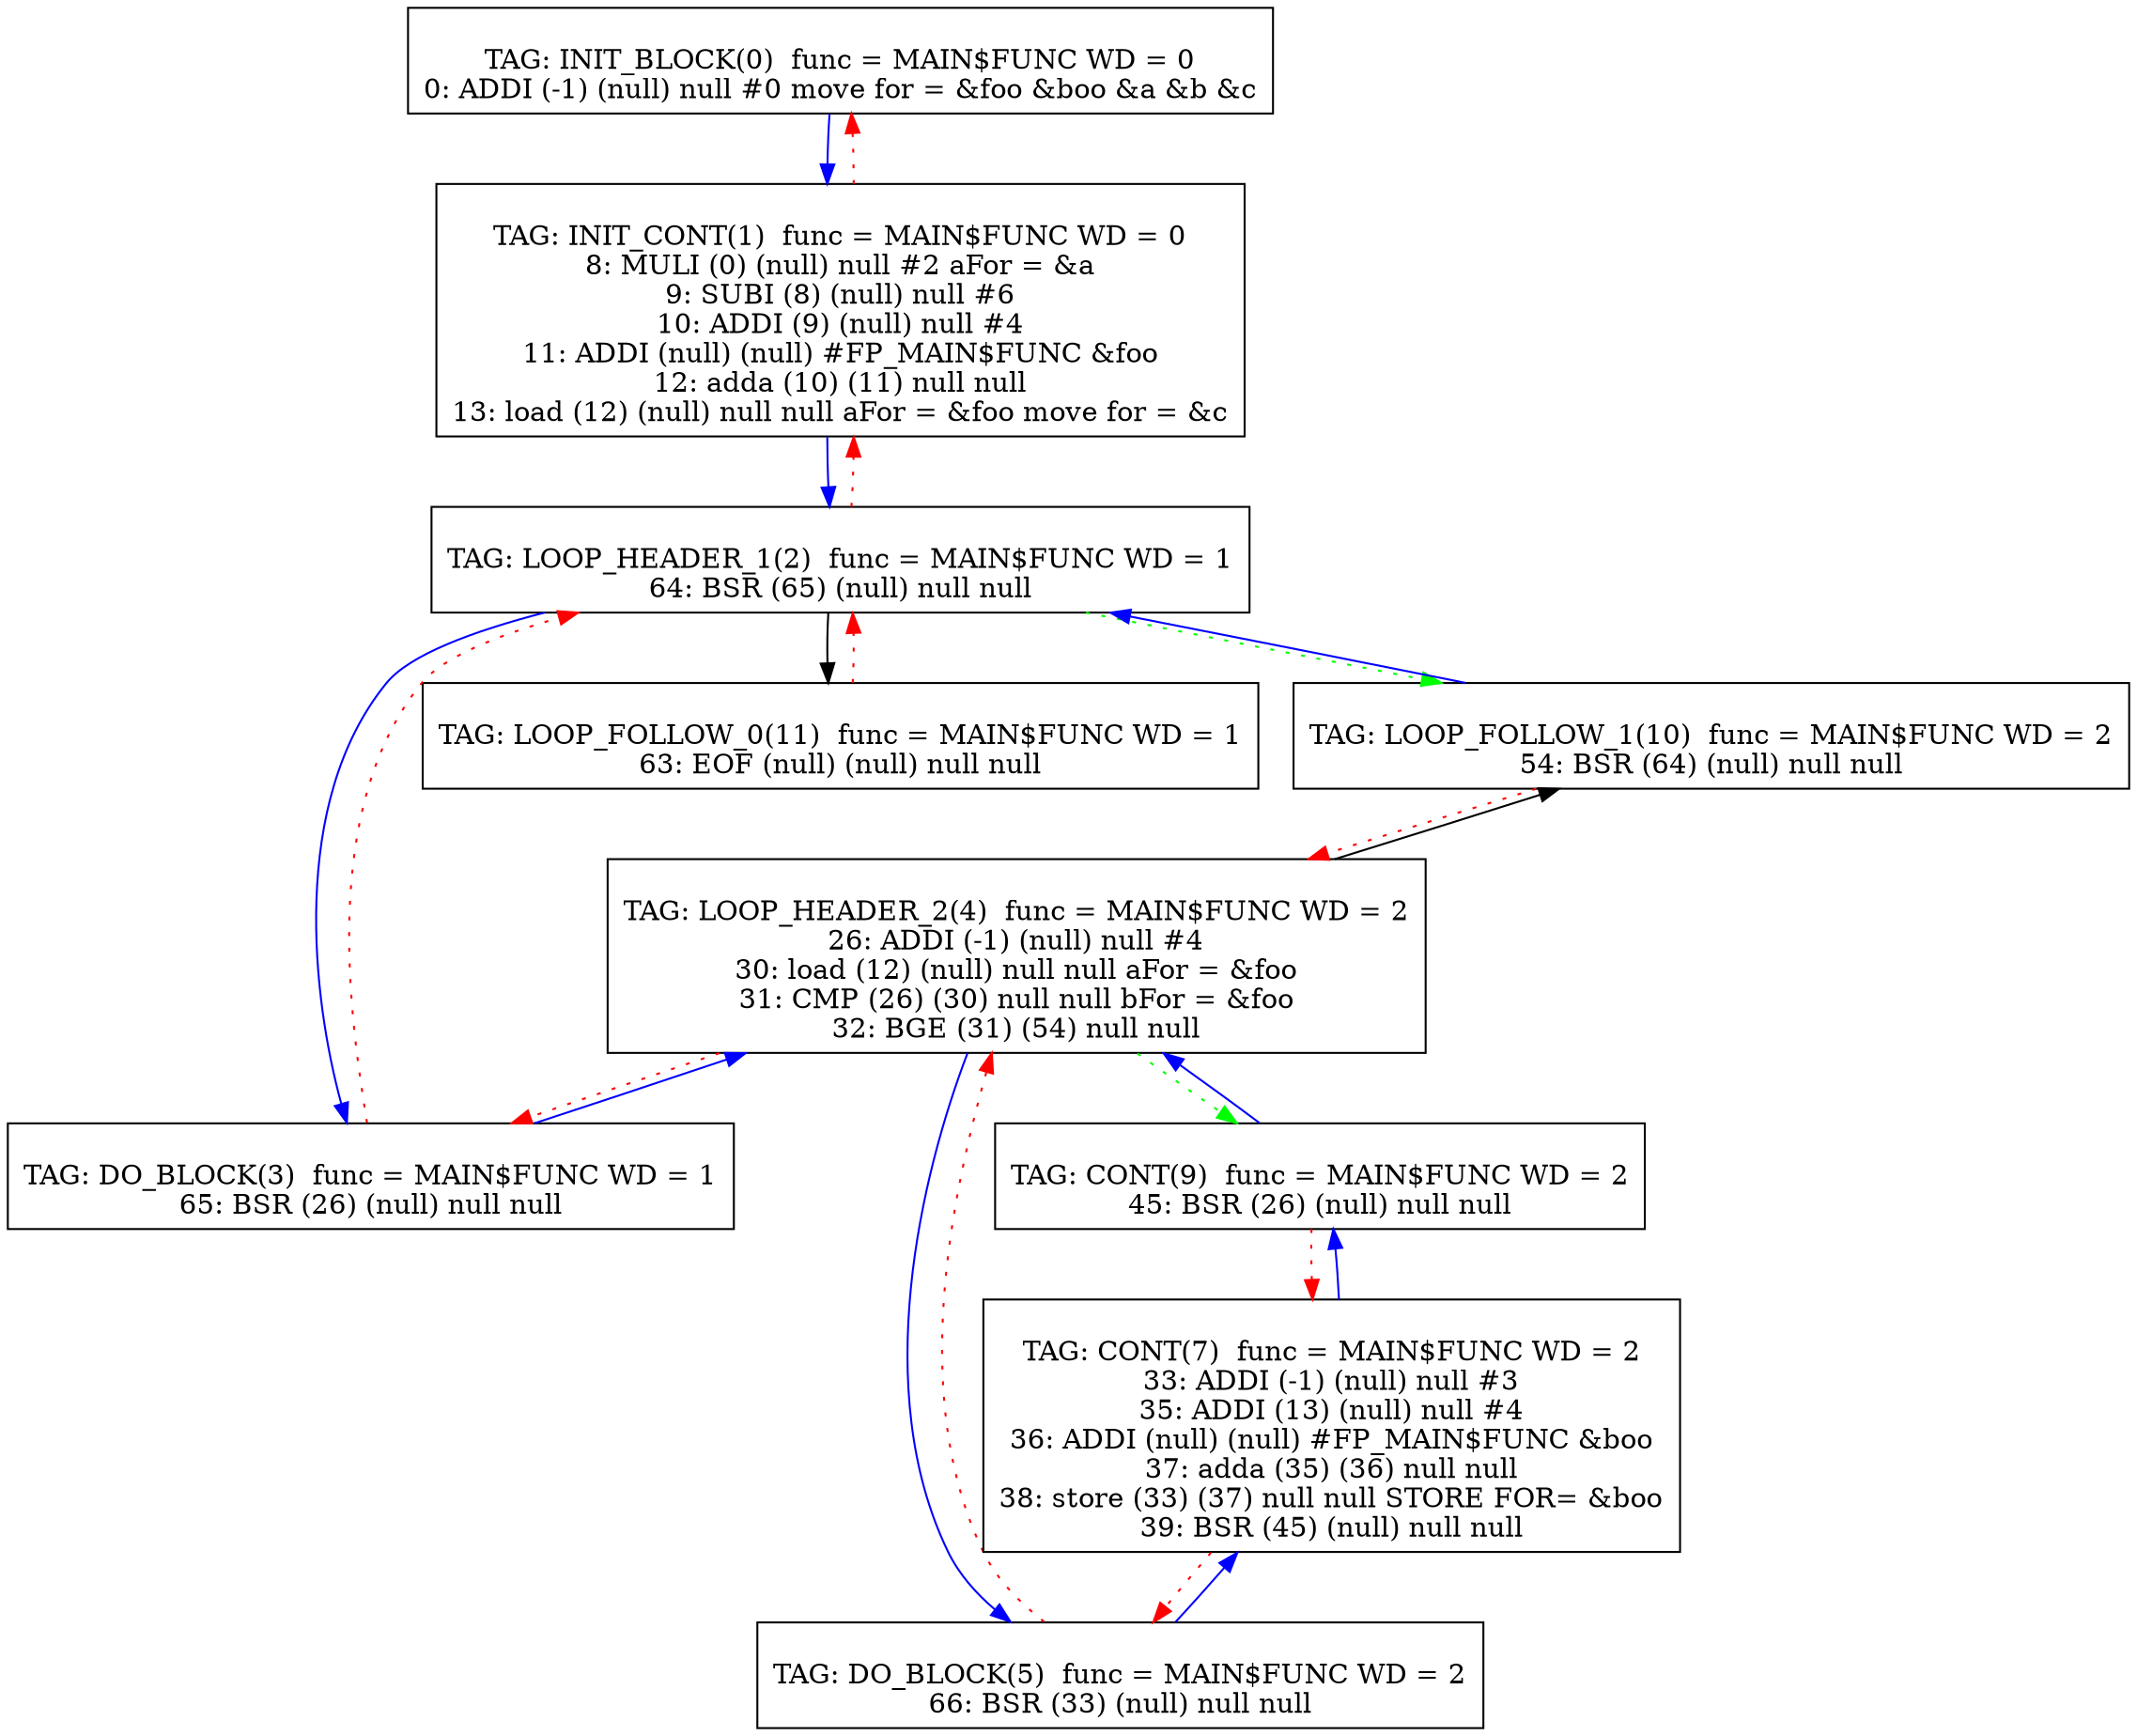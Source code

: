 digraph {
0[label="
TAG: INIT_BLOCK(0)  func = MAIN$FUNC WD = 0
0: ADDI (-1) (null) null #0 move for = &foo &boo &a &b &c
"];
0[shape=box];
0 -> 1[color=blue]
1[label="
TAG: INIT_CONT(1)  func = MAIN$FUNC WD = 0
8: MULI (0) (null) null #2 aFor = &a
9: SUBI (8) (null) null #6
10: ADDI (9) (null) null #4
11: ADDI (null) (null) #FP_MAIN$FUNC &foo
12: adda (10) (11) null null
13: load (12) (null) null null aFor = &foo move for = &c
"];
1[shape=box];
1 -> 2[color=blue]
1 -> 0[color=red][style=dotted]
2[label="
TAG: LOOP_HEADER_1(2)  func = MAIN$FUNC WD = 1
64: BSR (65) (null) null null
"];
2[shape=box];
2 -> 3[color=blue]
2 -> 11[color=black]
2 -> 1[color=red][style=dotted]
2 -> 10[color=green][style=dotted]
3[label="
TAG: DO_BLOCK(3)  func = MAIN$FUNC WD = 1
65: BSR (26) (null) null null
"];
3[shape=box];
3 -> 4[color=blue]
3 -> 2[color=red][style=dotted]
4[label="
TAG: LOOP_HEADER_2(4)  func = MAIN$FUNC WD = 2
26: ADDI (-1) (null) null #4
30: load (12) (null) null null aFor = &foo
31: CMP (26) (30) null null bFor = &foo
32: BGE (31) (54) null null
"];
4[shape=box];
4 -> 5[color=blue]
4 -> 10[color=black]
4 -> 3[color=red][style=dotted]
4 -> 9[color=green][style=dotted]
5[label="
TAG: DO_BLOCK(5)  func = MAIN$FUNC WD = 2
66: BSR (33) (null) null null
"];
5[shape=box];
5 -> 7[color=blue]
5 -> 4[color=red][style=dotted]
7[label="
TAG: CONT(7)  func = MAIN$FUNC WD = 2
33: ADDI (-1) (null) null #3
35: ADDI (13) (null) null #4
36: ADDI (null) (null) #FP_MAIN$FUNC &boo
37: adda (35) (36) null null
38: store (33) (37) null null STORE FOR= &boo
39: BSR (45) (null) null null
"];
7[shape=box];
7 -> 9[color=blue]
7 -> 5[color=red][style=dotted]
9[label="
TAG: CONT(9)  func = MAIN$FUNC WD = 2
45: BSR (26) (null) null null
"];
9[shape=box];
9 -> 4[color=blue]
9 -> 7[color=red][style=dotted]
10[label="
TAG: LOOP_FOLLOW_1(10)  func = MAIN$FUNC WD = 2
54: BSR (64) (null) null null
"];
10[shape=box];
10 -> 2[color=blue]
10 -> 4[color=red][style=dotted]
11[label="
TAG: LOOP_FOLLOW_0(11)  func = MAIN$FUNC WD = 1
63: EOF (null) (null) null null
"];
11[shape=box];
11 -> 2[color=red][style=dotted]
}